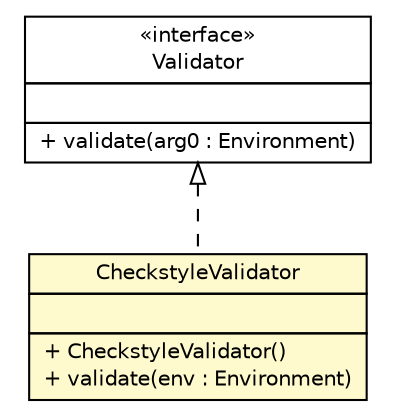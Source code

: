 #!/usr/local/bin/dot
#
# Class diagram 
# Generated by UMLGraph version 5.1 (http://www.umlgraph.org/)
#

digraph G {
	edge [fontname="Helvetica",fontsize=10,labelfontname="Helvetica",labelfontsize=10];
	node [fontname="Helvetica",fontsize=10,shape=plaintext];
	nodesep=0.25;
	ranksep=0.5;
	// com.qulice.checkstyle.CheckstyleValidator
	c193 [label=<<table title="com.qulice.checkstyle.CheckstyleValidator" border="0" cellborder="1" cellspacing="0" cellpadding="2" port="p" bgcolor="lemonChiffon" href="./CheckstyleValidator.html">
		<tr><td><table border="0" cellspacing="0" cellpadding="1">
<tr><td align="center" balign="center"> CheckstyleValidator </td></tr>
		</table></td></tr>
		<tr><td><table border="0" cellspacing="0" cellpadding="1">
<tr><td align="left" balign="left">  </td></tr>
		</table></td></tr>
		<tr><td><table border="0" cellspacing="0" cellpadding="1">
<tr><td align="left" balign="left"> + CheckstyleValidator() </td></tr>
<tr><td align="left" balign="left"> + validate(env : Environment) </td></tr>
		</table></td></tr>
		</table>>, fontname="Helvetica", fontcolor="black", fontsize=10.0];
	//com.qulice.checkstyle.CheckstyleValidator implements com.qulice.spi.Validator
	c197:p -> c193:p [dir=back,arrowtail=empty,style=dashed];
	// com.qulice.spi.Validator
	c197 [label=<<table title="com.qulice.spi.Validator" border="0" cellborder="1" cellspacing="0" cellpadding="2" port="p" href="http://java.sun.com/j2se/1.4.2/docs/api/com/qulice/spi/Validator.html">
		<tr><td><table border="0" cellspacing="0" cellpadding="1">
<tr><td align="center" balign="center"> &#171;interface&#187; </td></tr>
<tr><td align="center" balign="center"> Validator </td></tr>
		</table></td></tr>
		<tr><td><table border="0" cellspacing="0" cellpadding="1">
<tr><td align="left" balign="left">  </td></tr>
		</table></td></tr>
		<tr><td><table border="0" cellspacing="0" cellpadding="1">
<tr><td align="left" balign="left"> + validate(arg0 : Environment) </td></tr>
		</table></td></tr>
		</table>>, fontname="Helvetica", fontcolor="black", fontsize=10.0];
}

